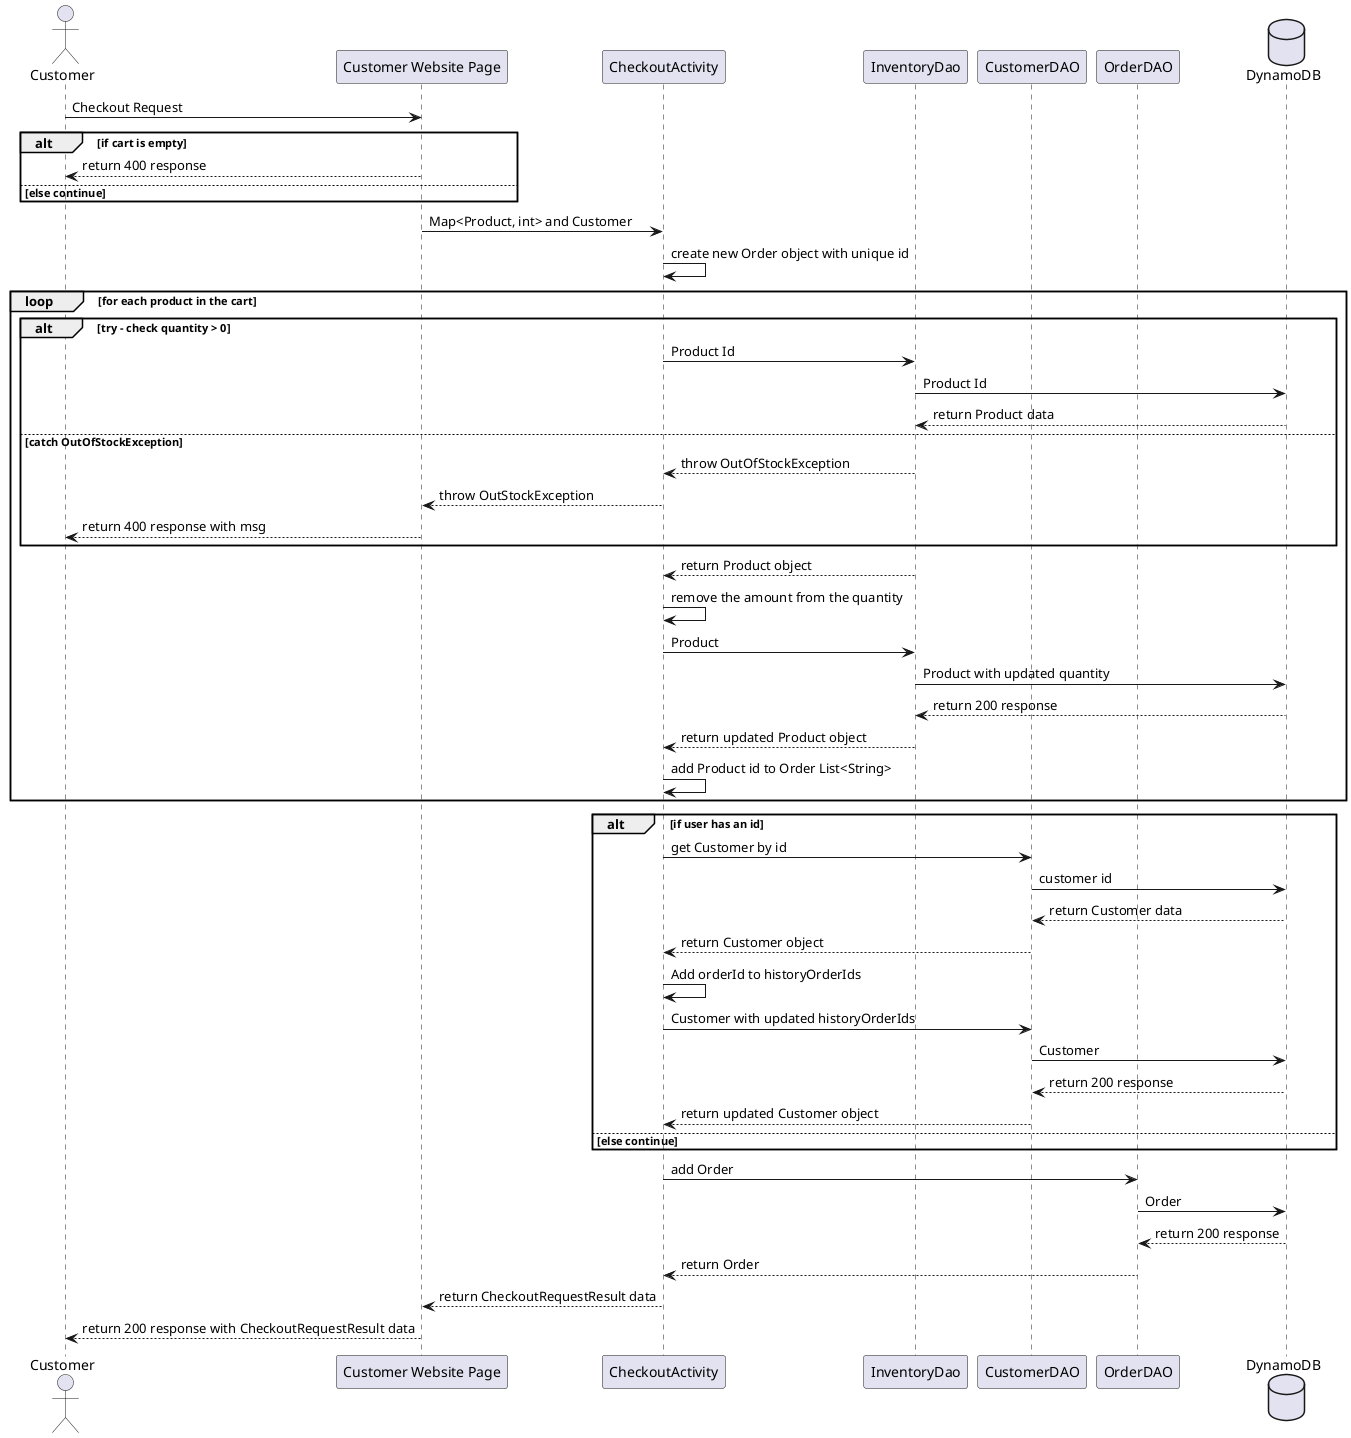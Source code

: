 @startuml
'https://plantuml.com/sequence-diagram

actor "Customer" as client
participant "Customer Website Page" as apiGateway
participant "CheckoutActivity" as checkoutActivity
participant "InventoryDao" as inventoryDao
participant "CustomerDAO" as customerDao
participant "OrderDAO" as orderDao
database "DynamoDB" as dynamoDB

client -> apiGateway : Checkout Request
alt if cart is empty
apiGateway --> client : return 400 response
else else continue
end
apiGateway -> checkoutActivity : Map<Product, int> and Customer
checkoutActivity -> checkoutActivity : create new Order object with unique id
loop for each product in the cart
alt try - check quantity > 0
checkoutActivity -> inventoryDao : Product Id
inventoryDao -> dynamoDB : Product Id
dynamoDB --> inventoryDao : return Product data
else catch OutOfStockException
inventoryDao --> checkoutActivity : throw OutOfStockException
checkoutActivity --> apiGateway : throw OutStockException
apiGateway --> client : return 400 response with msg
end
inventoryDao --> checkoutActivity : return Product object
checkoutActivity -> checkoutActivity : remove the amount from the quantity
checkoutActivity -> inventoryDao : Product
inventoryDao -> dynamoDB : Product with updated quantity
dynamoDB --> inventoryDao : return 200 response
inventoryDao --> checkoutActivity : return updated Product object
checkoutActivity -> checkoutActivity : add Product id to Order List<String>
end
alt if user has an id
checkoutActivity -> customerDao : get Customer by id
customerDao -> dynamoDB : customer id
dynamoDB --> customerDao : return Customer data
customerDao --> checkoutActivity : return Customer object
checkoutActivity -> checkoutActivity : Add orderId to historyOrderIds
checkoutActivity -> customerDao : Customer with updated historyOrderIds
customerDao -> dynamoDB : Customer
dynamoDB --> customerDao : return 200 response
customerDao --> checkoutActivity : return updated Customer object

else else continue
end
checkoutActivity -> orderDao : add Order
orderDao -> dynamoDB : Order
dynamoDB --> orderDao : return 200 response
orderDao --> checkoutActivity : return Order
checkoutActivity --> apiGateway : return CheckoutRequestResult data
apiGateway --> client : return 200 response with CheckoutRequestResult data

@enduml
